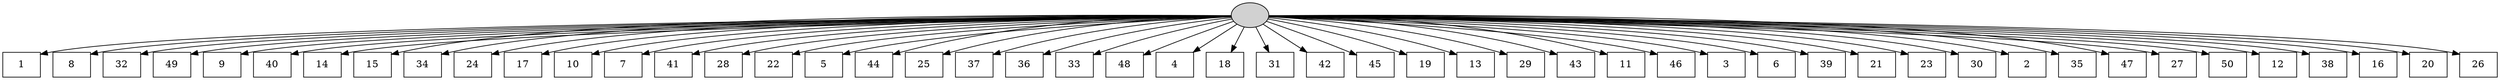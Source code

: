 digraph G {
0[style=filled, fillcolor=grey82, label=""];
1[shape=box,style=filled, fillcolor=white,label="1\n"];
2[shape=box,style=filled, fillcolor=white,label="8\n"];
3[shape=box,style=filled, fillcolor=white,label="32\n"];
4[shape=box,style=filled, fillcolor=white,label="49\n"];
5[shape=box,style=filled, fillcolor=white,label="9\n"];
6[shape=box,style=filled, fillcolor=white,label="40\n"];
7[shape=box,style=filled, fillcolor=white,label="14\n"];
8[shape=box,style=filled, fillcolor=white,label="15\n"];
9[shape=box,style=filled, fillcolor=white,label="34\n"];
10[shape=box,style=filled, fillcolor=white,label="24\n"];
11[shape=box,style=filled, fillcolor=white,label="17\n"];
12[shape=box,style=filled, fillcolor=white,label="10\n"];
13[shape=box,style=filled, fillcolor=white,label="7\n"];
14[shape=box,style=filled, fillcolor=white,label="41\n"];
15[shape=box,style=filled, fillcolor=white,label="28\n"];
16[shape=box,style=filled, fillcolor=white,label="22\n"];
17[shape=box,style=filled, fillcolor=white,label="5\n"];
18[shape=box,style=filled, fillcolor=white,label="44\n"];
19[shape=box,style=filled, fillcolor=white,label="25\n"];
20[shape=box,style=filled, fillcolor=white,label="37\n"];
21[shape=box,style=filled, fillcolor=white,label="36\n"];
22[shape=box,style=filled, fillcolor=white,label="33\n"];
23[shape=box,style=filled, fillcolor=white,label="48\n"];
24[shape=box,style=filled, fillcolor=white,label="4\n"];
25[shape=box,style=filled, fillcolor=white,label="18\n"];
26[shape=box,style=filled, fillcolor=white,label="31\n"];
27[shape=box,style=filled, fillcolor=white,label="42\n"];
28[shape=box,style=filled, fillcolor=white,label="45\n"];
29[shape=box,style=filled, fillcolor=white,label="19\n"];
30[shape=box,style=filled, fillcolor=white,label="13\n"];
31[shape=box,style=filled, fillcolor=white,label="29\n"];
32[shape=box,style=filled, fillcolor=white,label="43\n"];
33[shape=box,style=filled, fillcolor=white,label="11\n"];
34[shape=box,style=filled, fillcolor=white,label="46\n"];
35[shape=box,style=filled, fillcolor=white,label="3\n"];
36[shape=box,style=filled, fillcolor=white,label="6\n"];
37[shape=box,style=filled, fillcolor=white,label="39\n"];
38[shape=box,style=filled, fillcolor=white,label="21\n"];
39[shape=box,style=filled, fillcolor=white,label="23\n"];
40[shape=box,style=filled, fillcolor=white,label="30\n"];
41[shape=box,style=filled, fillcolor=white,label="2\n"];
42[shape=box,style=filled, fillcolor=white,label="35\n"];
43[shape=box,style=filled, fillcolor=white,label="47\n"];
44[shape=box,style=filled, fillcolor=white,label="27\n"];
45[shape=box,style=filled, fillcolor=white,label="50\n"];
46[shape=box,style=filled, fillcolor=white,label="12\n"];
47[shape=box,style=filled, fillcolor=white,label="38\n"];
48[shape=box,style=filled, fillcolor=white,label="16\n"];
49[shape=box,style=filled, fillcolor=white,label="20\n"];
50[shape=box,style=filled, fillcolor=white,label="26\n"];
0->1 ;
0->2 ;
0->3 ;
0->4 ;
0->5 ;
0->6 ;
0->7 ;
0->8 ;
0->9 ;
0->10 ;
0->11 ;
0->12 ;
0->13 ;
0->14 ;
0->15 ;
0->16 ;
0->17 ;
0->18 ;
0->19 ;
0->20 ;
0->21 ;
0->22 ;
0->23 ;
0->24 ;
0->25 ;
0->26 ;
0->27 ;
0->28 ;
0->29 ;
0->30 ;
0->31 ;
0->32 ;
0->33 ;
0->34 ;
0->35 ;
0->36 ;
0->37 ;
0->38 ;
0->39 ;
0->40 ;
0->41 ;
0->42 ;
0->43 ;
0->44 ;
0->45 ;
0->46 ;
0->47 ;
0->48 ;
0->49 ;
0->50 ;
}
